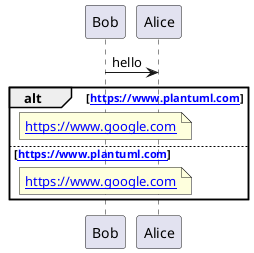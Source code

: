 {
  "sha1": "asxlc37gz4vmo3vnze8epgnqv35mfqs",
  "insertion": {
    "when": "2024-05-30T20:48:21.946Z",
    "url": "https://forum.plantuml.net/13886/plantuml-generating-invalid-example-plantuml-written-beside",
    "user": "plantuml@gmail.com"
  }
}
@startuml
Bob -> Alice : hello
alt [[https://www.plantuml.com]]
note over Bob: [[https://www.google.com]]
else [[https://www.plantuml.com]]
note over Bob: [[https://www.google.com]]
end
@enduml
